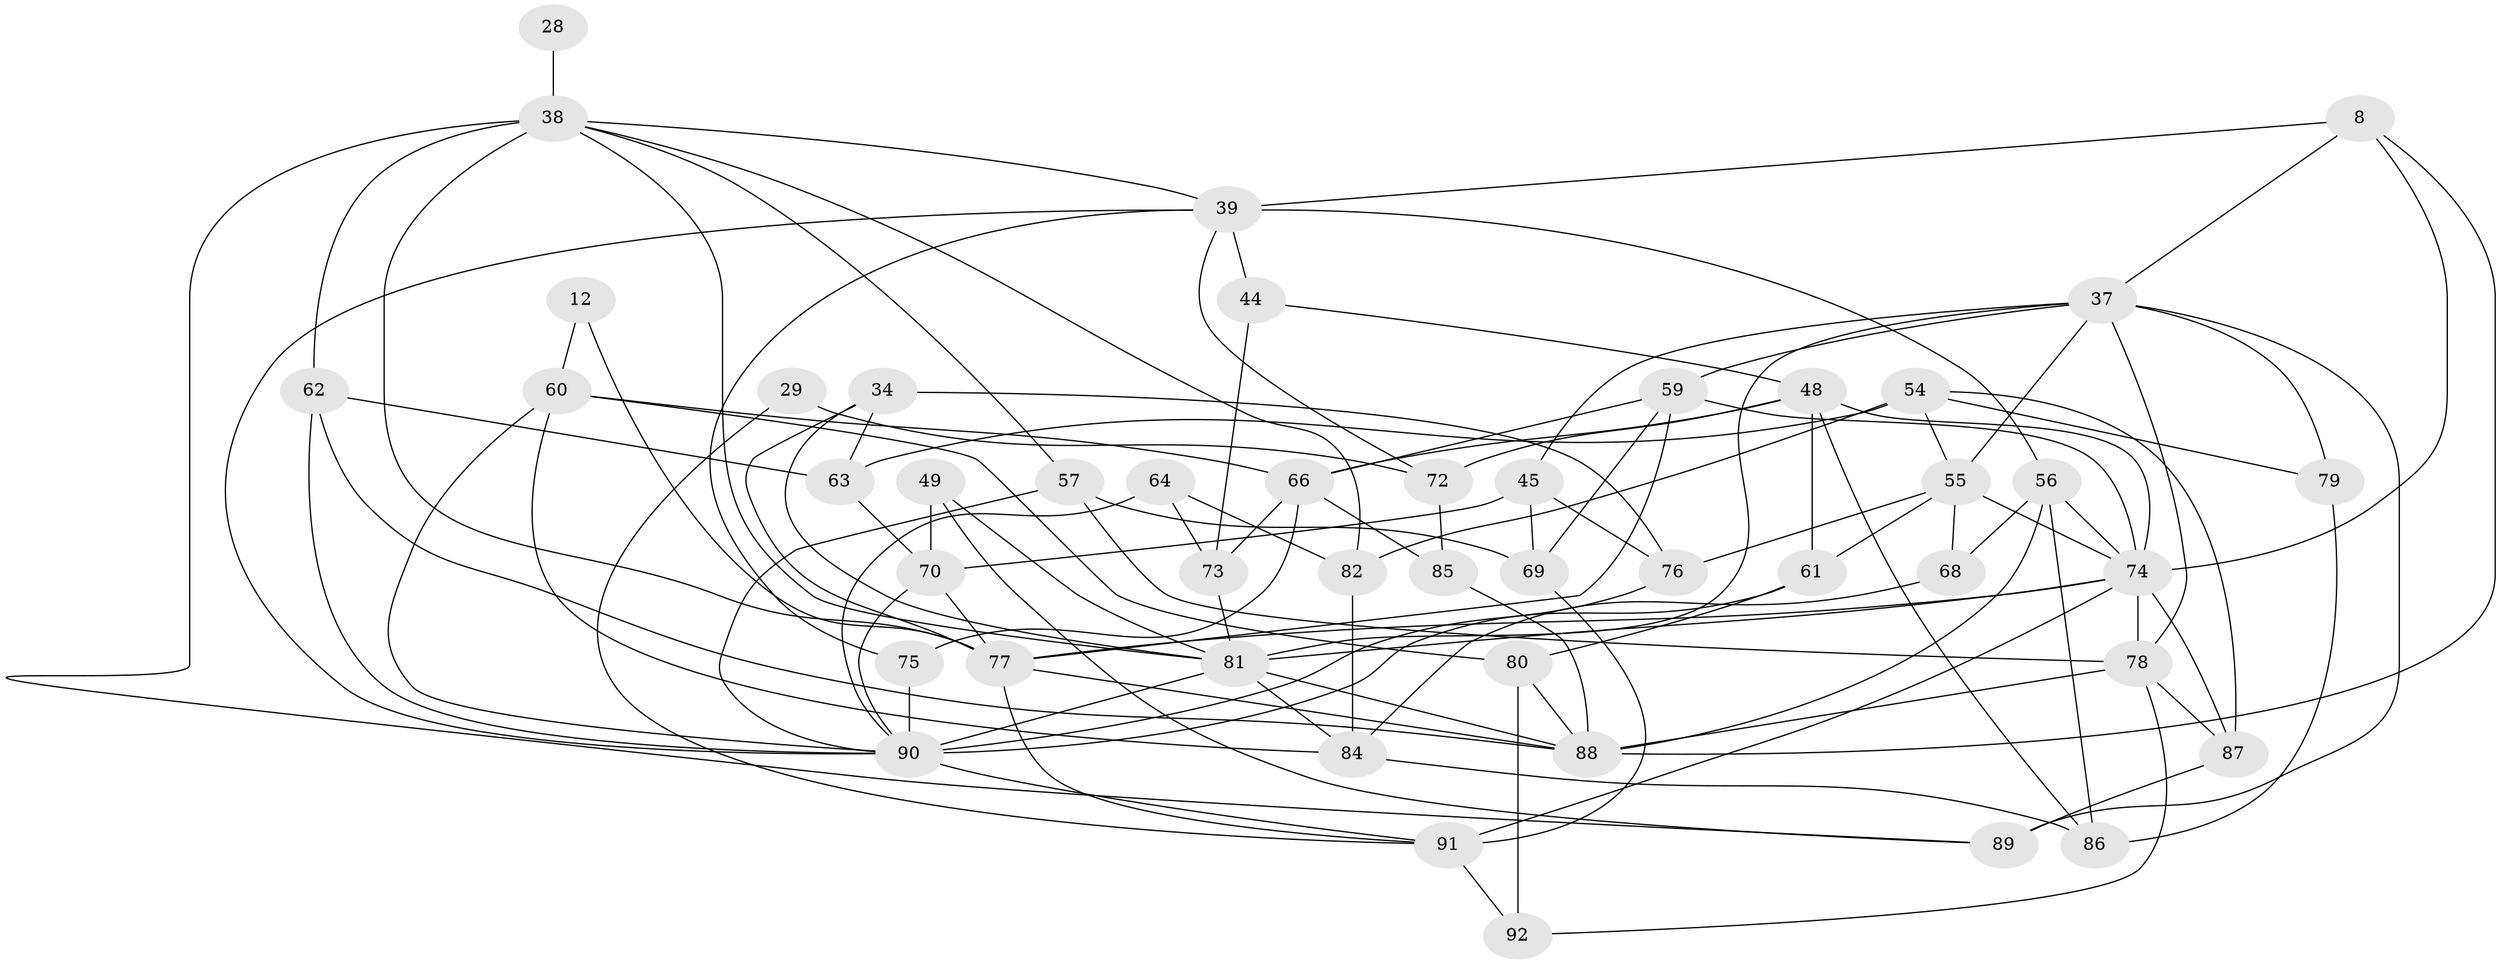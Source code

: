 // original degree distribution, {5: 0.16304347826086957, 3: 0.2717391304347826, 6: 0.07608695652173914, 4: 0.358695652173913, 2: 0.08695652173913043, 7: 0.043478260869565216}
// Generated by graph-tools (version 1.1) at 2025/50/03/09/25 04:50:57]
// undirected, 46 vertices, 111 edges
graph export_dot {
graph [start="1"]
  node [color=gray90,style=filled];
  8;
  12;
  28;
  29;
  34;
  37 [super="+30"];
  38 [super="+10"];
  39 [super="+3"];
  44;
  45 [super="+4"];
  48 [super="+18"];
  49 [super="+25"];
  54;
  55 [super="+43"];
  56 [super="+51"];
  57;
  59 [super="+26"];
  60 [super="+27+52"];
  61;
  62;
  63;
  64;
  66 [super="+47+32"];
  68;
  69;
  70;
  72 [super="+14"];
  73 [super="+19"];
  74 [super="+71+35"];
  75 [super="+20"];
  76 [super="+67+46"];
  77 [super="+50"];
  78 [super="+42"];
  79;
  80;
  81 [super="+65"];
  82;
  84 [super="+36"];
  85;
  86;
  87;
  88 [super="+22"];
  89 [super="+23"];
  90 [super="+2+13+11+83"];
  91 [super="+58"];
  92;
  8 -- 74 [weight=2];
  8 -- 39 [weight=2];
  8 -- 37;
  8 -- 88;
  12 -- 60;
  12 -- 77;
  28 -- 38 [weight=2];
  29 -- 72;
  29 -- 91;
  34 -- 81;
  34 -- 63;
  34 -- 77;
  34 -- 76 [weight=2];
  37 -- 59;
  37 -- 89;
  37 -- 55 [weight=2];
  37 -- 81;
  37 -- 45;
  37 -- 78;
  37 -- 79;
  38 -- 62;
  38 -- 39;
  38 -- 82;
  38 -- 89;
  38 -- 57;
  38 -- 81;
  38 -- 77 [weight=2];
  39 -- 90;
  39 -- 75;
  39 -- 72;
  39 -- 44;
  39 -- 56;
  44 -- 48 [weight=2];
  44 -- 73 [weight=2];
  45 -- 69 [weight=2];
  45 -- 70;
  45 -- 76;
  48 -- 61;
  48 -- 72 [weight=2];
  48 -- 86;
  48 -- 74 [weight=2];
  48 -- 66;
  49 -- 70;
  49 -- 81;
  49 -- 89;
  54 -- 55;
  54 -- 63;
  54 -- 79;
  54 -- 82;
  54 -- 87;
  55 -- 61;
  55 -- 74 [weight=3];
  55 -- 68;
  55 -- 76;
  56 -- 86;
  56 -- 88;
  56 -- 74;
  56 -- 68;
  57 -- 78;
  57 -- 69;
  57 -- 90;
  59 -- 69;
  59 -- 77;
  59 -- 74;
  59 -- 66;
  60 -- 90 [weight=2];
  60 -- 80;
  60 -- 66 [weight=2];
  60 -- 84;
  61 -- 80;
  61 -- 90;
  62 -- 88;
  62 -- 63;
  62 -- 90;
  63 -- 70;
  64 -- 90;
  64 -- 82;
  64 -- 73;
  66 -- 85;
  66 -- 75;
  66 -- 73;
  68 -- 84;
  69 -- 91;
  70 -- 77;
  70 -- 90;
  72 -- 85;
  73 -- 81;
  74 -- 81 [weight=2];
  74 -- 87;
  74 -- 78;
  74 -- 91 [weight=4];
  74 -- 77;
  75 -- 90 [weight=3];
  76 -- 90 [weight=3];
  77 -- 91 [weight=2];
  77 -- 88;
  78 -- 87;
  78 -- 92;
  78 -- 88 [weight=2];
  79 -- 86;
  80 -- 92;
  80 -- 88;
  81 -- 88 [weight=2];
  81 -- 90;
  81 -- 84;
  82 -- 84;
  84 -- 86;
  85 -- 88;
  87 -- 89 [weight=2];
  90 -- 91;
  91 -- 92;
}
